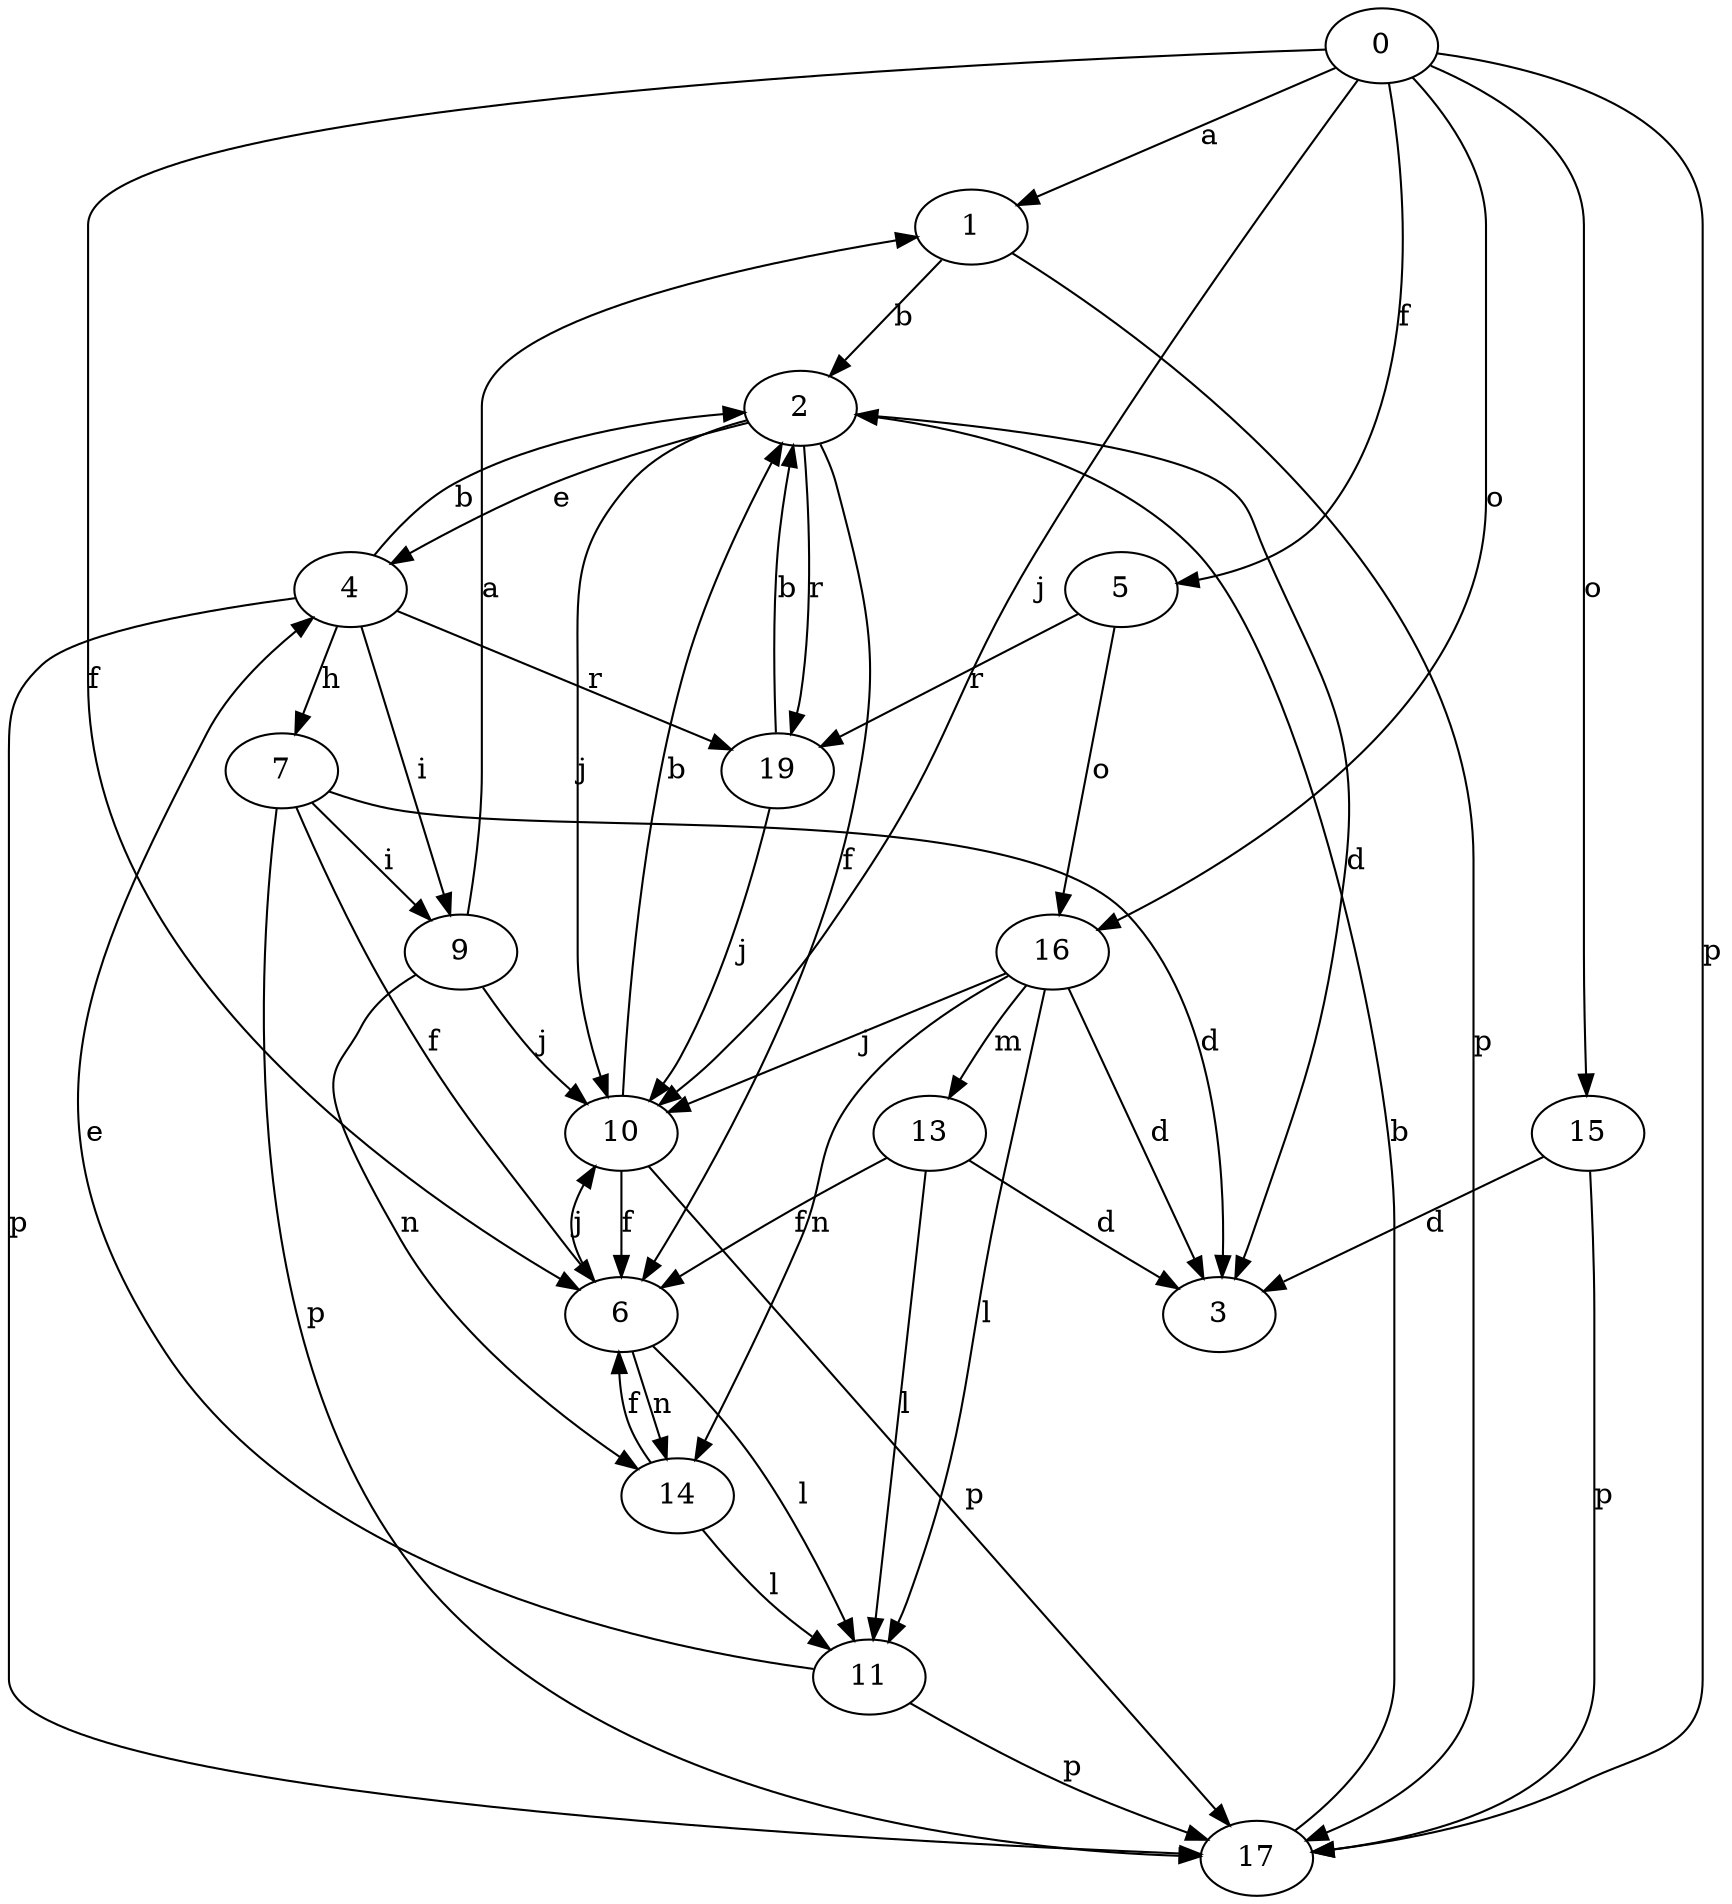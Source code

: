strict digraph  {
0;
1;
2;
3;
4;
5;
6;
7;
9;
10;
11;
13;
14;
15;
16;
17;
19;
0 -> 1  [label=a];
0 -> 5  [label=f];
0 -> 6  [label=f];
0 -> 10  [label=j];
0 -> 15  [label=o];
0 -> 16  [label=o];
0 -> 17  [label=p];
1 -> 2  [label=b];
1 -> 17  [label=p];
2 -> 3  [label=d];
2 -> 4  [label=e];
2 -> 6  [label=f];
2 -> 10  [label=j];
2 -> 19  [label=r];
4 -> 2  [label=b];
4 -> 7  [label=h];
4 -> 9  [label=i];
4 -> 17  [label=p];
4 -> 19  [label=r];
5 -> 16  [label=o];
5 -> 19  [label=r];
6 -> 10  [label=j];
6 -> 11  [label=l];
6 -> 14  [label=n];
7 -> 3  [label=d];
7 -> 6  [label=f];
7 -> 9  [label=i];
7 -> 17  [label=p];
9 -> 1  [label=a];
9 -> 10  [label=j];
9 -> 14  [label=n];
10 -> 2  [label=b];
10 -> 6  [label=f];
10 -> 17  [label=p];
11 -> 4  [label=e];
11 -> 17  [label=p];
13 -> 3  [label=d];
13 -> 6  [label=f];
13 -> 11  [label=l];
14 -> 6  [label=f];
14 -> 11  [label=l];
15 -> 3  [label=d];
15 -> 17  [label=p];
16 -> 3  [label=d];
16 -> 10  [label=j];
16 -> 11  [label=l];
16 -> 13  [label=m];
16 -> 14  [label=n];
17 -> 2  [label=b];
19 -> 2  [label=b];
19 -> 10  [label=j];
}
